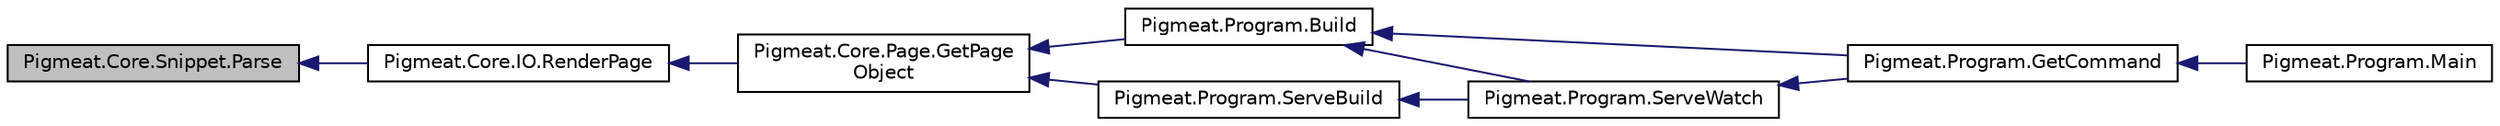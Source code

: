 digraph "Pigmeat.Core.Snippet.Parse"
{
  edge [fontname="Helvetica",fontsize="10",labelfontname="Helvetica",labelfontsize="10"];
  node [fontname="Helvetica",fontsize="10",shape=record];
  rankdir="LR";
  Node20 [label="Pigmeat.Core.Snippet.Parse",height=0.2,width=0.4,color="black", fillcolor="grey75", style="filled", fontcolor="black"];
  Node20 -> Node21 [dir="back",color="midnightblue",fontsize="10",style="solid",fontname="Helvetica"];
  Node21 [label="Pigmeat.Core.IO.RenderPage",height=0.2,width=0.4,color="black", fillcolor="white", style="filled",URL="$class_pigmeat_1_1_core_1_1_i_o.html#a000f595801bec338426974328b938e6c",tooltip="Take layout, place Markdig-parsed content in layout, evaluate includes, render with Scriban ..."];
  Node21 -> Node22 [dir="back",color="midnightblue",fontsize="10",style="solid",fontname="Helvetica"];
  Node22 [label="Pigmeat.Core.Page.GetPage\lObject",height=0.2,width=0.4,color="black", fillcolor="white", style="filled",URL="$class_pigmeat_1_1_core_1_1_page.html#a3a2dee942bb7b2f763ce5d1caba4163d",tooltip="Parses a given page into a JObject "];
  Node22 -> Node23 [dir="back",color="midnightblue",fontsize="10",style="solid",fontname="Helvetica"];
  Node23 [label="Pigmeat.Program.Build",height=0.2,width=0.4,color="black", fillcolor="white", style="filled",URL="$class_pigmeat_1_1_program.html#a878beaee804aea5645618e59b1a6d250",tooltip="The standard Pigmeat build process "];
  Node23 -> Node24 [dir="back",color="midnightblue",fontsize="10",style="solid",fontname="Helvetica"];
  Node24 [label="Pigmeat.Program.GetCommand",height=0.2,width=0.4,color="black", fillcolor="white", style="filled",URL="$class_pigmeat_1_1_program.html#a813269f3c9466bddfa561c72eb56de4f",tooltip="Perform actions specified by command calls "];
  Node24 -> Node25 [dir="back",color="midnightblue",fontsize="10",style="solid",fontname="Helvetica"];
  Node25 [label="Pigmeat.Program.Main",height=0.2,width=0.4,color="black", fillcolor="white", style="filled",URL="$class_pigmeat_1_1_program.html#a3b898a93d66f23079be04ac657013df3",tooltip="Handle primary tool information, such as command inputs and current directory "];
  Node23 -> Node26 [dir="back",color="midnightblue",fontsize="10",style="solid",fontname="Helvetica"];
  Node26 [label="Pigmeat.Program.ServeWatch",height=0.2,width=0.4,color="black", fillcolor="white", style="filled",URL="$class_pigmeat_1_1_program.html#a7fbef86d893429923099420b3748b826",tooltip="Watch the file system for changes (initial component of the serve command) "];
  Node26 -> Node24 [dir="back",color="midnightblue",fontsize="10",style="solid",fontname="Helvetica"];
  Node22 -> Node27 [dir="back",color="midnightblue",fontsize="10",style="solid",fontname="Helvetica"];
  Node27 [label="Pigmeat.Program.ServeBuild",height=0.2,width=0.4,color="black", fillcolor="white", style="filled",URL="$class_pigmeat_1_1_program.html#a196f0e133927e9c381295c4915ebdfb2",tooltip="Rebuild changed files (final component of the serve command) "];
  Node27 -> Node26 [dir="back",color="midnightblue",fontsize="10",style="solid",fontname="Helvetica"];
}
